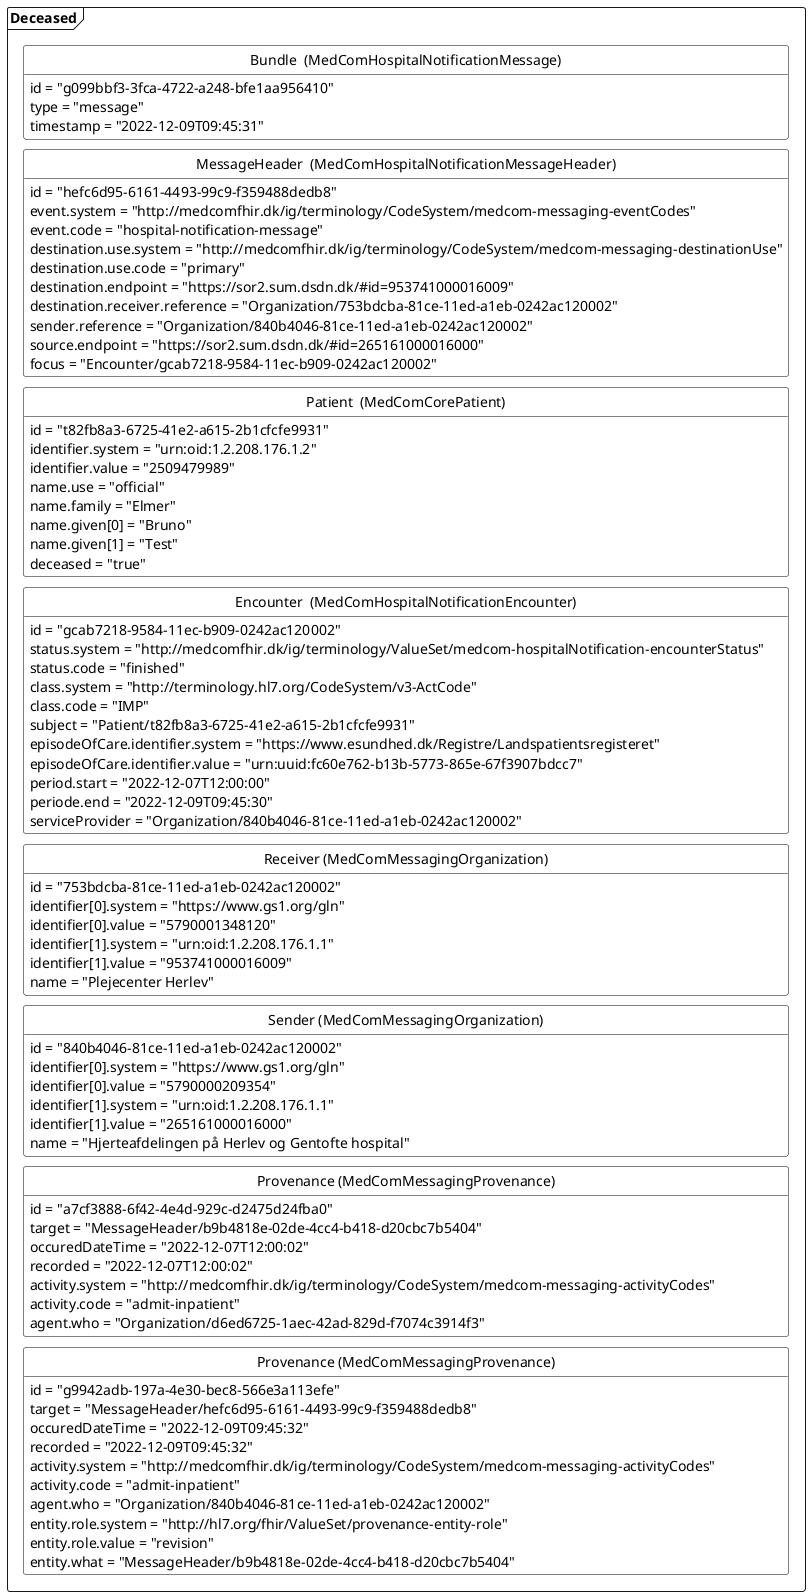 @startuml HNdeceasedInPat

'layout
skinparam class {
    BackgroundColor White
    BorderColor Black
    ArrowColor Black
  }
hide circle
hide empty members
skinparam SameClassWidth true
skinparam Ranksep 10


package "Deceased" as finished <<Frame>>{
    class "Bundle  (MedComHospitalNotificationMessage)" as finishedB{
        id = "g099bbf3-3fca-4722-a248-bfe1aa956410"
        type = "message"
        timestamp = "2022-12-09T09:45:31"
    }
    class "MessageHeader  (MedComHospitalNotificationMessageHeader)" as finishedMH{
        id = "hefc6d95-6161-4493-99c9-f359488dedb8"
        event.system = "http://medcomfhir.dk/ig/terminology/CodeSystem/medcom-messaging-eventCodes"
        event.code = "hospital-notification-message"
        destination.use.system = "http://medcomfhir.dk/ig/terminology/CodeSystem/medcom-messaging-destinationUse"
        destination.use.code = "primary"
        destination.endpoint = "https://sor2.sum.dsdn.dk/#id=953741000016009"
        destination.receiver.reference = "Organization/753bdcba-81ce-11ed-a1eb-0242ac120002"
        sender.reference = "Organization/840b4046-81ce-11ed-a1eb-0242ac120002"
        source.endpoint = "https://sor2.sum.dsdn.dk/#id=265161000016000"
        focus = "Encounter/gcab7218-9584-11ec-b909-0242ac120002"
    }
    class "Patient  (MedComCorePatient)" as finishedPT{
        id = "t82fb8a3-6725-41e2-a615-2b1cfcfe9931"
        identifier.system = "urn:oid:1.2.208.176.1.2"
        identifier.value = "2509479989"
        name.use = "official"
        name.family = "Elmer"
        name.given[0] = "Bruno"
        name.given[1] = "Test"
        deceased = "true"
    }
    class "Encounter  (MedComHospitalNotificationEncounter)" as finishedENC{
        id = "gcab7218-9584-11ec-b909-0242ac120002"
        status.system = "http://medcomfhir.dk/ig/terminology/ValueSet/medcom-hospitalNotification-encounterStatus"
        status.code = "finished"
        class.system = "http://terminology.hl7.org/CodeSystem/v3-ActCode"
        class.code = "IMP"
        subject = "Patient/t82fb8a3-6725-41e2-a615-2b1cfcfe9931"
        episodeOfCare.identifier.system = "https://www.esundhed.dk/Registre/Landspatientsregisteret"
        episodeOfCare.identifier.value = "urn:uuid:fc60e762-b13b-5773-865e-67f3907bdcc7"
        period.start = "2022-12-07T12:00:00"
        periode.end = "2022-12-09T09:45:30"
        serviceProvider = "Organization/840b4046-81ce-11ed-a1eb-0242ac120002"
    } 
    class "Receiver (MedComMessagingOrganization)" as finishedROrg{
        id = "753bdcba-81ce-11ed-a1eb-0242ac120002"
        identifier[0].system = "https://www.gs1.org/gln"
        identifier[0].value = "5790001348120"
        identifier[1].system = "urn:oid:1.2.208.176.1.1"
        identifier[1].value = "953741000016009"
        name = "Plejecenter Herlev"
    }
    class "Sender (MedComMessagingOrganization)" as finishedSOrg{
        id = "840b4046-81ce-11ed-a1eb-0242ac120002"
        identifier[0].system = "https://www.gs1.org/gln"
        identifier[0].value = "5790000209354"
        identifier[1].system = "urn:oid:1.2.208.176.1.1"
        identifier[1].value = "265161000016000"
        name = "Hjerteafdelingen på Herlev og Gentofte hospital" 
    }
    class "Provenance (MedComMessagingProvenance)" as admitfinishedPRO{
        id = "a7cf3888-6f42-4e4d-929c-d2475d24fba0"
        target = "MessageHeader/b9b4818e-02de-4cc4-b418-d20cbc7b5404"
        occuredDateTime = "2022-12-07T12:00:02"
        recorded = "2022-12-07T12:00:02"
        activity.system = "http://medcomfhir.dk/ig/terminology/CodeSystem/medcom-messaging-activityCodes"
        activity.code = "admit-inpatient"
        agent.who = "Organization/d6ed6725-1aec-42ad-829d-f7074c3914f3"
    }
    class "Provenance (MedComMessagingProvenance)" as finishedPRO{
        id = "g9942adb-197a-4e30-bec8-566e3a113efe"
        target = "MessageHeader/hefc6d95-6161-4493-99c9-f359488dedb8"
        occuredDateTime = "2022-12-09T09:45:32"
        recorded = "2022-12-09T09:45:32"
        activity.system = "http://medcomfhir.dk/ig/terminology/CodeSystem/medcom-messaging-activityCodes"
        activity.code = "admit-inpatient"
        agent.who = "Organization/840b4046-81ce-11ed-a1eb-0242ac120002"
        entity.role.system = "http://hl7.org/fhir/ValueSet/provenance-entity-role"
        entity.role.value = "revision"
        entity.what = "MessageHeader/b9b4818e-02de-4cc4-b418-d20cbc7b5404"
    }
finishedB-[hidden]-finishedMH
finishedMH-[hidden]-finishedPT
finishedPT-[hidden]-finishedENC
finishedENC-[hidden]-finishedROrg
finishedROrg-[hidden]-finishedSOrg
finishedSOrg-[hidden]-admitfinishedPRO
admitfinishedPRO-[hidden]-finishedPRO

}
' pile mellem de to beskeder
' admit --> finished


@enduml

